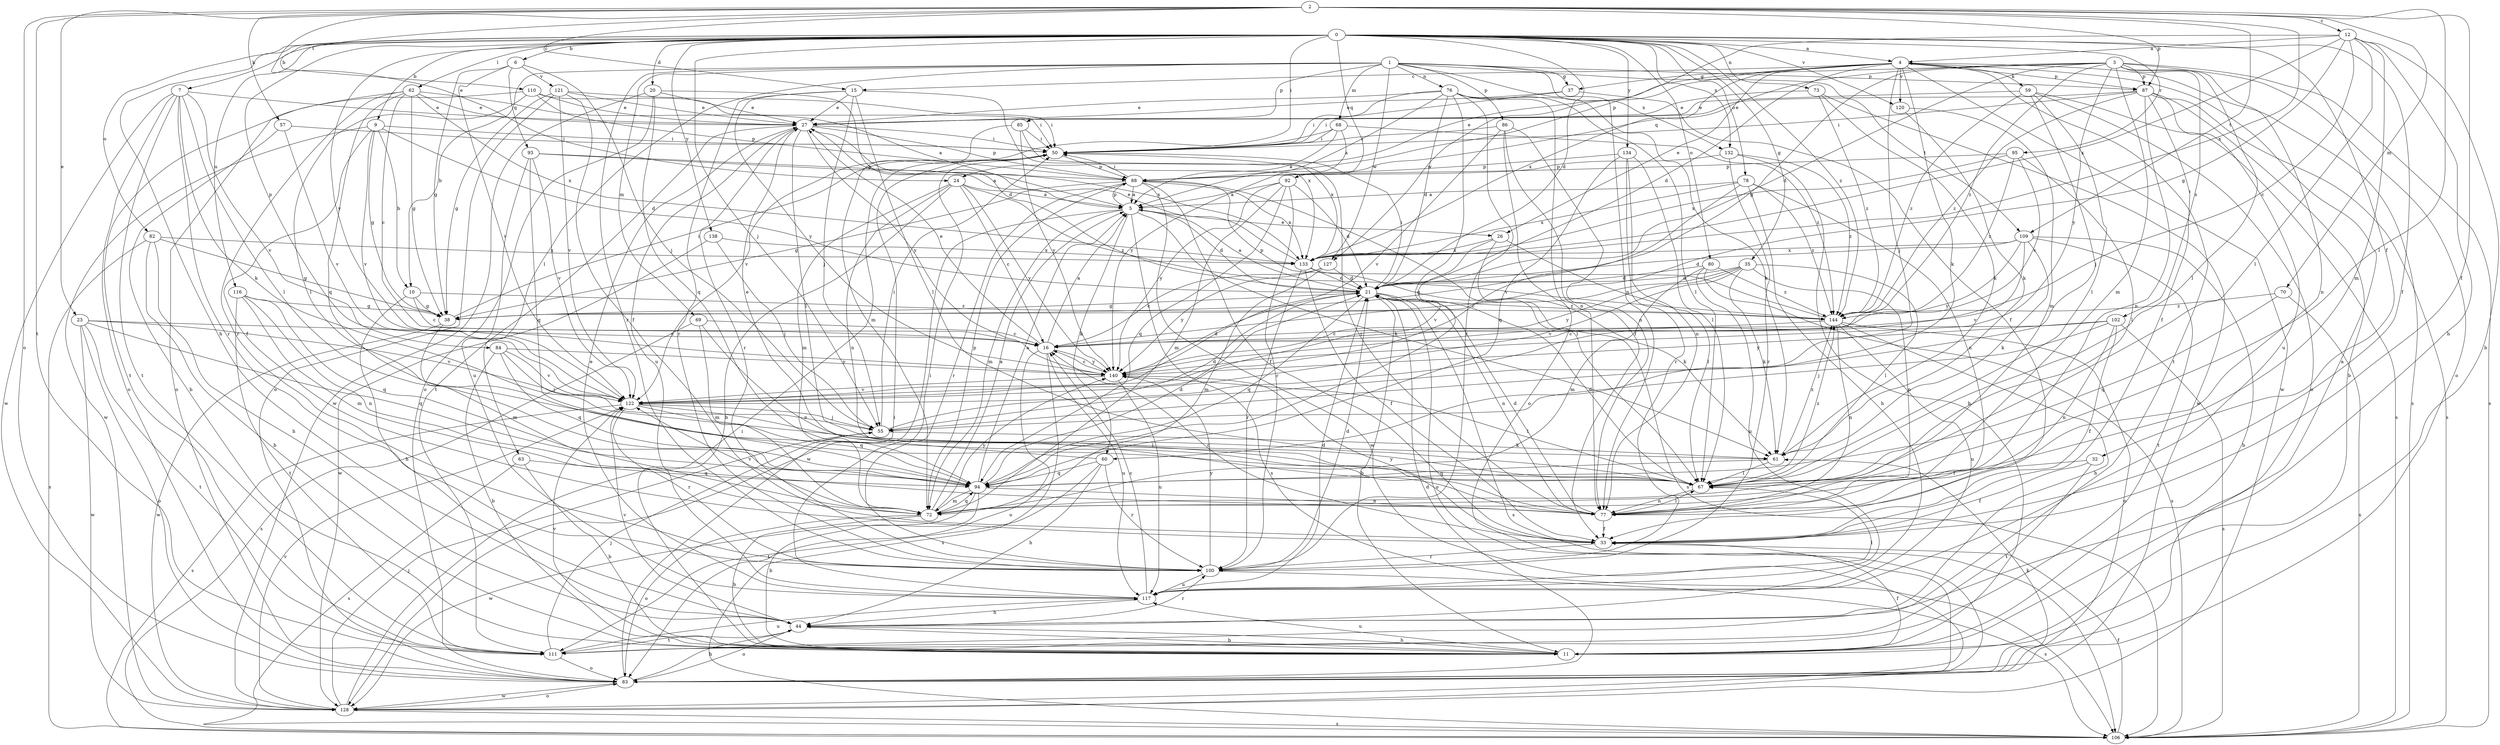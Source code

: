 strict digraph  {
0;
1;
2;
3;
4;
5;
6;
7;
9;
10;
11;
12;
15;
16;
20;
21;
23;
24;
26;
27;
32;
33;
35;
37;
38;
44;
50;
55;
57;
59;
60;
61;
62;
63;
67;
68;
69;
70;
72;
73;
76;
77;
78;
80;
82;
83;
84;
85;
86;
87;
88;
92;
93;
94;
95;
100;
102;
106;
109;
110;
111;
116;
117;
120;
121;
122;
127;
128;
132;
133;
134;
138;
140;
144;
0 -> 4  [label=a];
0 -> 6  [label=b];
0 -> 7  [label=b];
0 -> 9  [label=b];
0 -> 20  [label=d];
0 -> 21  [label=d];
0 -> 32  [label=f];
0 -> 33  [label=f];
0 -> 35  [label=g];
0 -> 44  [label=h];
0 -> 50  [label=i];
0 -> 55  [label=j];
0 -> 62  [label=l];
0 -> 73  [label=n];
0 -> 78  [label=o];
0 -> 80  [label=o];
0 -> 82  [label=o];
0 -> 84  [label=p];
0 -> 92  [label=q];
0 -> 95  [label=r];
0 -> 116  [label=u];
0 -> 120  [label=v];
0 -> 132  [label=x];
0 -> 134  [label=y];
0 -> 138  [label=y];
0 -> 140  [label=y];
0 -> 144  [label=z];
1 -> 10  [label=b];
1 -> 37  [label=g];
1 -> 63  [label=l];
1 -> 68  [label=m];
1 -> 69  [label=m];
1 -> 76  [label=n];
1 -> 77  [label=n];
1 -> 85  [label=p];
1 -> 86  [label=p];
1 -> 87  [label=p];
1 -> 100  [label=r];
1 -> 109  [label=t];
1 -> 127  [label=w];
1 -> 132  [label=x];
2 -> 12  [label=c];
2 -> 15  [label=c];
2 -> 23  [label=e];
2 -> 24  [label=e];
2 -> 33  [label=f];
2 -> 57  [label=k];
2 -> 67  [label=l];
2 -> 70  [label=m];
2 -> 83  [label=o];
2 -> 87  [label=p];
2 -> 109  [label=t];
2 -> 110  [label=t];
2 -> 111  [label=t];
2 -> 133  [label=x];
3 -> 21  [label=d];
3 -> 37  [label=g];
3 -> 38  [label=g];
3 -> 67  [label=l];
3 -> 72  [label=m];
3 -> 77  [label=n];
3 -> 83  [label=o];
3 -> 87  [label=p];
3 -> 92  [label=q];
3 -> 102  [label=s];
3 -> 106  [label=s];
3 -> 140  [label=y];
3 -> 144  [label=z];
4 -> 15  [label=c];
4 -> 21  [label=d];
4 -> 24  [label=e];
4 -> 26  [label=e];
4 -> 55  [label=j];
4 -> 59  [label=k];
4 -> 60  [label=k];
4 -> 87  [label=p];
4 -> 106  [label=s];
4 -> 111  [label=t];
4 -> 120  [label=v];
4 -> 127  [label=w];
4 -> 128  [label=w];
4 -> 133  [label=x];
5 -> 21  [label=d];
5 -> 26  [label=e];
5 -> 60  [label=k];
5 -> 61  [label=k];
5 -> 72  [label=m];
5 -> 88  [label=p];
5 -> 106  [label=s];
5 -> 128  [label=w];
6 -> 38  [label=g];
6 -> 55  [label=j];
6 -> 93  [label=q];
6 -> 121  [label=v];
6 -> 122  [label=v];
7 -> 27  [label=e];
7 -> 61  [label=k];
7 -> 67  [label=l];
7 -> 83  [label=o];
7 -> 100  [label=r];
7 -> 111  [label=t];
7 -> 122  [label=v];
7 -> 128  [label=w];
9 -> 10  [label=b];
9 -> 21  [label=d];
9 -> 33  [label=f];
9 -> 38  [label=g];
9 -> 50  [label=i];
9 -> 122  [label=v];
9 -> 128  [label=w];
10 -> 16  [label=c];
10 -> 38  [label=g];
10 -> 44  [label=h];
10 -> 144  [label=z];
11 -> 4  [label=a];
11 -> 33  [label=f];
11 -> 44  [label=h];
11 -> 117  [label=u];
11 -> 122  [label=v];
12 -> 4  [label=a];
12 -> 11  [label=b];
12 -> 16  [label=c];
12 -> 38  [label=g];
12 -> 44  [label=h];
12 -> 67  [label=l];
12 -> 72  [label=m];
12 -> 88  [label=p];
12 -> 133  [label=x];
15 -> 27  [label=e];
15 -> 55  [label=j];
15 -> 67  [label=l];
15 -> 100  [label=r];
15 -> 133  [label=x];
15 -> 140  [label=y];
16 -> 5  [label=a];
16 -> 27  [label=e];
16 -> 83  [label=o];
16 -> 106  [label=s];
16 -> 117  [label=u];
16 -> 140  [label=y];
20 -> 21  [label=d];
20 -> 27  [label=e];
20 -> 83  [label=o];
20 -> 94  [label=q];
20 -> 128  [label=w];
21 -> 5  [label=a];
21 -> 11  [label=b];
21 -> 38  [label=g];
21 -> 50  [label=i];
21 -> 77  [label=n];
21 -> 83  [label=o];
21 -> 94  [label=q];
21 -> 106  [label=s];
21 -> 144  [label=z];
23 -> 16  [label=c];
23 -> 83  [label=o];
23 -> 94  [label=q];
23 -> 111  [label=t];
23 -> 122  [label=v];
23 -> 128  [label=w];
24 -> 5  [label=a];
24 -> 11  [label=b];
24 -> 16  [label=c];
24 -> 72  [label=m];
24 -> 77  [label=n];
24 -> 140  [label=y];
24 -> 144  [label=z];
26 -> 67  [label=l];
26 -> 106  [label=s];
26 -> 122  [label=v];
26 -> 133  [label=x];
27 -> 50  [label=i];
27 -> 67  [label=l];
27 -> 88  [label=p];
27 -> 100  [label=r];
27 -> 111  [label=t];
27 -> 117  [label=u];
27 -> 133  [label=x];
27 -> 140  [label=y];
32 -> 33  [label=f];
32 -> 67  [label=l];
32 -> 111  [label=t];
33 -> 16  [label=c];
33 -> 100  [label=r];
33 -> 140  [label=y];
35 -> 16  [label=c];
35 -> 21  [label=d];
35 -> 61  [label=k];
35 -> 67  [label=l];
35 -> 77  [label=n];
35 -> 122  [label=v];
35 -> 140  [label=y];
37 -> 27  [label=e];
37 -> 33  [label=f];
37 -> 50  [label=i];
38 -> 50  [label=i];
38 -> 72  [label=m];
38 -> 128  [label=w];
44 -> 11  [label=b];
44 -> 83  [label=o];
44 -> 100  [label=r];
44 -> 111  [label=t];
44 -> 122  [label=v];
50 -> 88  [label=p];
55 -> 21  [label=d];
55 -> 50  [label=i];
55 -> 61  [label=k];
57 -> 11  [label=b];
57 -> 50  [label=i];
57 -> 122  [label=v];
59 -> 27  [label=e];
59 -> 55  [label=j];
59 -> 67  [label=l];
59 -> 83  [label=o];
59 -> 106  [label=s];
59 -> 144  [label=z];
60 -> 27  [label=e];
60 -> 44  [label=h];
60 -> 94  [label=q];
60 -> 100  [label=r];
60 -> 111  [label=t];
61 -> 67  [label=l];
61 -> 94  [label=q];
61 -> 144  [label=z];
62 -> 5  [label=a];
62 -> 16  [label=c];
62 -> 27  [label=e];
62 -> 38  [label=g];
62 -> 83  [label=o];
62 -> 94  [label=q];
62 -> 100  [label=r];
62 -> 133  [label=x];
63 -> 11  [label=b];
63 -> 94  [label=q];
63 -> 106  [label=s];
67 -> 21  [label=d];
67 -> 77  [label=n];
67 -> 144  [label=z];
68 -> 5  [label=a];
68 -> 50  [label=i];
68 -> 122  [label=v];
68 -> 140  [label=y];
68 -> 144  [label=z];
69 -> 16  [label=c];
69 -> 72  [label=m];
69 -> 77  [label=n];
69 -> 106  [label=s];
70 -> 94  [label=q];
70 -> 106  [label=s];
70 -> 144  [label=z];
72 -> 5  [label=a];
72 -> 11  [label=b];
72 -> 83  [label=o];
72 -> 88  [label=p];
72 -> 94  [label=q];
72 -> 122  [label=v];
72 -> 140  [label=y];
73 -> 27  [label=e];
73 -> 61  [label=k];
73 -> 128  [label=w];
73 -> 144  [label=z];
76 -> 5  [label=a];
76 -> 21  [label=d];
76 -> 27  [label=e];
76 -> 50  [label=i];
76 -> 61  [label=k];
76 -> 67  [label=l];
76 -> 77  [label=n];
76 -> 94  [label=q];
76 -> 100  [label=r];
77 -> 21  [label=d];
77 -> 33  [label=f];
77 -> 50  [label=i];
77 -> 67  [label=l];
78 -> 5  [label=a];
78 -> 44  [label=h];
78 -> 77  [label=n];
78 -> 122  [label=v];
78 -> 133  [label=x];
78 -> 144  [label=z];
80 -> 21  [label=d];
80 -> 72  [label=m];
80 -> 106  [label=s];
80 -> 117  [label=u];
80 -> 144  [label=z];
82 -> 11  [label=b];
82 -> 38  [label=g];
82 -> 44  [label=h];
82 -> 106  [label=s];
82 -> 133  [label=x];
83 -> 21  [label=d];
83 -> 44  [label=h];
83 -> 50  [label=i];
83 -> 61  [label=k];
83 -> 128  [label=w];
84 -> 11  [label=b];
84 -> 55  [label=j];
84 -> 94  [label=q];
84 -> 122  [label=v];
84 -> 140  [label=y];
85 -> 50  [label=i];
85 -> 72  [label=m];
85 -> 133  [label=x];
85 -> 140  [label=y];
86 -> 33  [label=f];
86 -> 50  [label=i];
86 -> 77  [label=n];
86 -> 83  [label=o];
86 -> 122  [label=v];
87 -> 11  [label=b];
87 -> 27  [label=e];
87 -> 33  [label=f];
87 -> 50  [label=i];
87 -> 77  [label=n];
87 -> 106  [label=s];
87 -> 117  [label=u];
87 -> 144  [label=z];
88 -> 5  [label=a];
88 -> 33  [label=f];
88 -> 38  [label=g];
88 -> 50  [label=i];
88 -> 67  [label=l];
88 -> 100  [label=r];
88 -> 128  [label=w];
88 -> 133  [label=x];
92 -> 5  [label=a];
92 -> 21  [label=d];
92 -> 72  [label=m];
92 -> 94  [label=q];
92 -> 100  [label=r];
92 -> 140  [label=y];
93 -> 5  [label=a];
93 -> 88  [label=p];
93 -> 94  [label=q];
93 -> 117  [label=u];
93 -> 122  [label=v];
94 -> 5  [label=a];
94 -> 11  [label=b];
94 -> 21  [label=d];
94 -> 72  [label=m];
94 -> 77  [label=n];
94 -> 128  [label=w];
95 -> 16  [label=c];
95 -> 67  [label=l];
95 -> 88  [label=p];
95 -> 133  [label=x];
95 -> 144  [label=z];
100 -> 21  [label=d];
100 -> 106  [label=s];
100 -> 117  [label=u];
100 -> 140  [label=y];
102 -> 16  [label=c];
102 -> 33  [label=f];
102 -> 55  [label=j];
102 -> 77  [label=n];
102 -> 106  [label=s];
102 -> 140  [label=y];
106 -> 33  [label=f];
109 -> 11  [label=b];
109 -> 21  [label=d];
109 -> 61  [label=k];
109 -> 111  [label=t];
109 -> 122  [label=v];
109 -> 133  [label=x];
109 -> 140  [label=y];
110 -> 27  [label=e];
110 -> 50  [label=i];
110 -> 67  [label=l];
110 -> 88  [label=p];
110 -> 111  [label=t];
111 -> 55  [label=j];
111 -> 83  [label=o];
111 -> 117  [label=u];
116 -> 38  [label=g];
116 -> 72  [label=m];
116 -> 77  [label=n];
116 -> 94  [label=q];
116 -> 111  [label=t];
117 -> 16  [label=c];
117 -> 21  [label=d];
117 -> 27  [label=e];
117 -> 44  [label=h];
117 -> 50  [label=i];
117 -> 67  [label=l];
120 -> 61  [label=k];
120 -> 72  [label=m];
121 -> 27  [label=e];
121 -> 33  [label=f];
121 -> 38  [label=g];
121 -> 50  [label=i];
121 -> 83  [label=o];
121 -> 122  [label=v];
122 -> 55  [label=j];
122 -> 67  [label=l];
122 -> 94  [label=q];
122 -> 100  [label=r];
122 -> 106  [label=s];
127 -> 16  [label=c];
127 -> 21  [label=d];
127 -> 72  [label=m];
127 -> 140  [label=y];
128 -> 50  [label=i];
128 -> 55  [label=j];
128 -> 83  [label=o];
128 -> 106  [label=s];
128 -> 122  [label=v];
132 -> 11  [label=b];
132 -> 88  [label=p];
132 -> 100  [label=r];
132 -> 144  [label=z];
133 -> 21  [label=d];
133 -> 27  [label=e];
133 -> 33  [label=f];
133 -> 61  [label=k];
133 -> 100  [label=r];
134 -> 67  [label=l];
134 -> 77  [label=n];
134 -> 88  [label=p];
134 -> 94  [label=q];
134 -> 100  [label=r];
138 -> 55  [label=j];
138 -> 128  [label=w];
138 -> 133  [label=x];
140 -> 16  [label=c];
140 -> 21  [label=d];
140 -> 67  [label=l];
140 -> 117  [label=u];
140 -> 122  [label=v];
144 -> 16  [label=c];
144 -> 44  [label=h];
144 -> 77  [label=n];
144 -> 83  [label=o];
144 -> 88  [label=p];
144 -> 117  [label=u];
}
